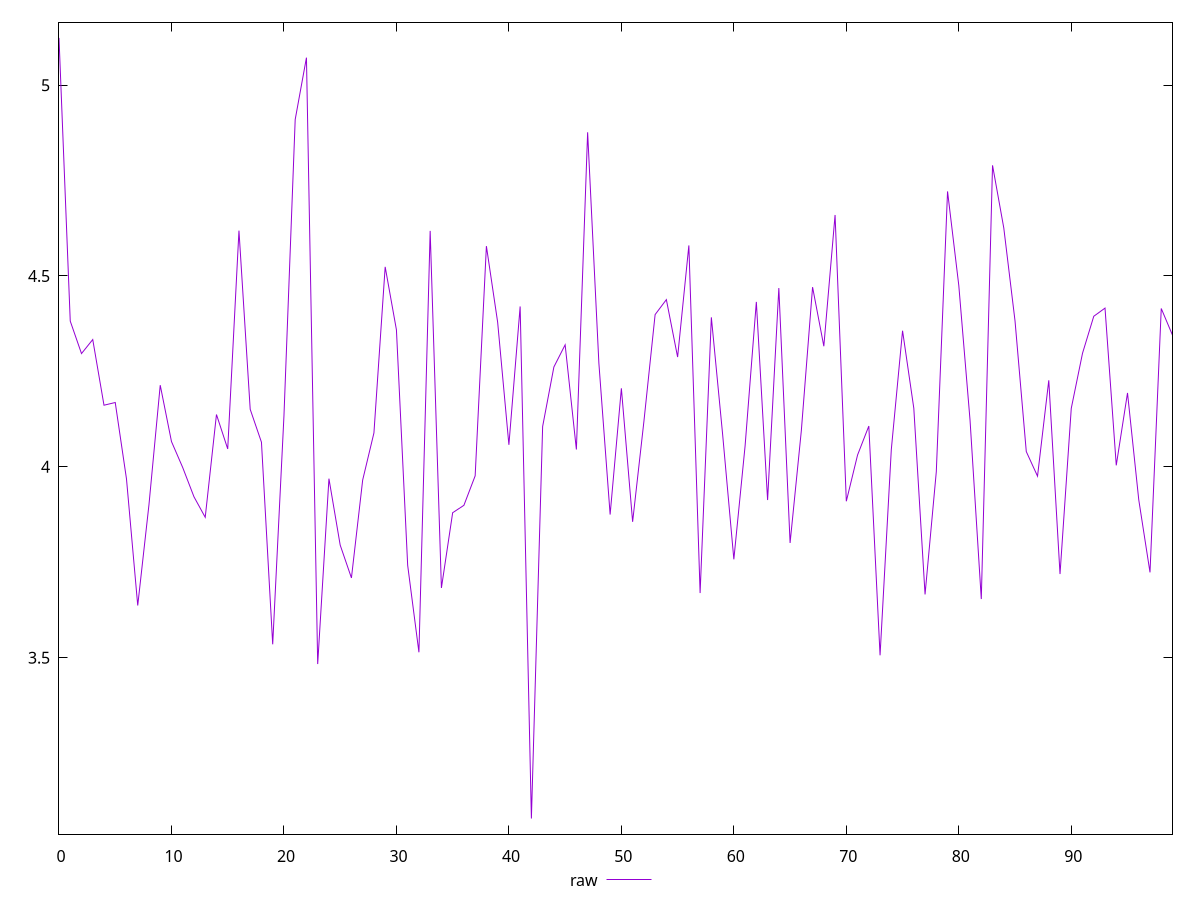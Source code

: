 reset

$raw <<EOF
0 5.1237
1 4.3818
2 4.2968
3 4.3335
4 4.1615
5 4.1686
6 3.9683999999999995
7 3.6368
8 3.9012999999999995
9 4.214
10 4.066300000000001
11 3.9981999999999998
12 3.9216
13 3.8679
14 4.1371
15 4.047000000000001
16 4.6188
17 4.1507
18 4.0645999999999995
19 3.5350999999999995
20 4.1334
21 4.9099
22 5.072
23 3.4835
24 3.9691
25 3.7951
26 3.7091
27 3.9655999999999993
28 4.0889
29 4.523899999999999
30 4.359
31 3.7420999999999998
32 3.5143000000000004
33 4.6182
34 3.6828
35 3.8799
36 3.8993000000000007
37 3.9765
38 4.5783
39 4.3789
40 4.057799999999999
41 4.4202
42 3.0788
43 4.1058
44 4.261699999999999
45 4.3197
46 4.0455
47 4.8764
48 4.2716
49 3.8751
50 4.2057
51 3.8560999999999996
52 4.118
53 4.3989
54 4.4381
55 4.2877
56 4.580100000000001
57 3.6694999999999993
58 4.3917
59 4.0857
60 3.7577999999999996
61 4.0549
62 4.432099999999999
63 3.9130999999999996
64 4.4684
65 3.8007
66 4.0947
67 4.4708000000000006
68 4.316
69 4.6598
70 3.9099000000000004
71 4.0311
72 4.1069
73 3.5064
74 4.045400000000001
75 4.356599999999999
76 4.1535
77 3.6658
78 3.9872999999999994
79 4.7216
80 4.4751
81 4.1222
82 3.6536999999999997
83 4.7899
84 4.625800000000001
85 4.3821
86 4.04
87 3.9756
88 4.2267
89 3.7193
90 4.1534
91 4.2976
92 4.394500000000001
93 4.415900000000001
94 4.004
95 4.193600000000001
96 3.9137999999999997
97 3.7236
98 4.414899999999999
99 4.345000000000001
EOF

set key outside below
set xrange [0:99]
set yrange [3.0379020000000003:5.164598000000001]
set terminal svg size 640, 490 enhanced background rgb 'white'
set output "report_00007_2020-12-11T15:55:29.892Z/network-server-latency/samples/pages+cached+noexternal+nofonts/raw/values.svg"

plot $raw title "raw" with line

reset
